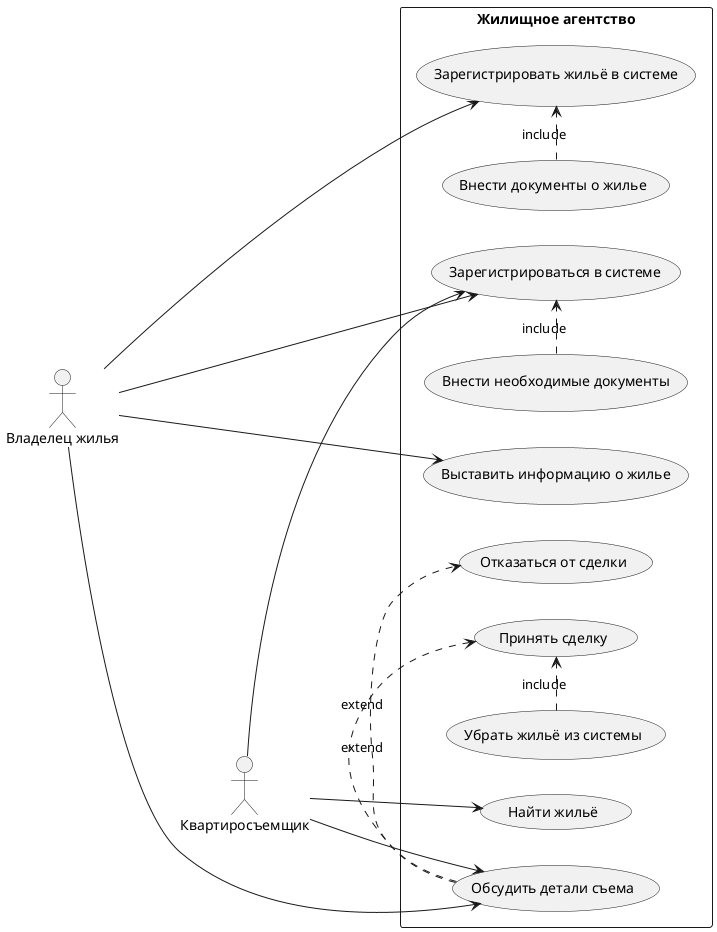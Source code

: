 @startuml "Жилищное агентство ИС"
left to right direction
actor "Владелец жилья" as vj
actor "Квартиросъемщик" as ks
rectangle "Жилищное агентство" {
    usecase "Зарегистрироваться в системе"as reg
    usecase "Зарегистрировать жильё в системе" as regj
    usecase "Выставить информацию о жилье" as inf
    usecase "Найти жильё" as nait
    usecase "Убрать жильё из системы" as ubr
    usecase "Внести необходимые документы" as doc
    usecase "Внести документы о жилье" as docj
    usecase "Обсудить детали съема" as det
    usecase "Отказаться от сделки" as otkaz
    usecase "Принять сделку" as prin
}
vj --> reg
doc .> reg : include
ks --> reg
vj --> regj
docj .> regj : include
vj --> inf
ks --> nait
vj ---> det
ks --> det
det .> prin : extend
det .> otkaz : extend
ubr .> prin : include

@enduml